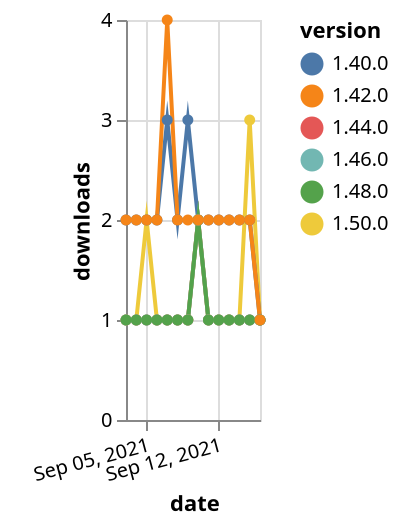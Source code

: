{"$schema": "https://vega.github.io/schema/vega-lite/v5.json", "description": "A simple bar chart with embedded data.", "data": {"values": [{"date": "2021-09-03", "total": 167, "delta": 1, "version": "1.50.0"}, {"date": "2021-09-04", "total": 168, "delta": 1, "version": "1.50.0"}, {"date": "2021-09-05", "total": 170, "delta": 2, "version": "1.50.0"}, {"date": "2021-09-06", "total": 171, "delta": 1, "version": "1.50.0"}, {"date": "2021-09-07", "total": 172, "delta": 1, "version": "1.50.0"}, {"date": "2021-09-08", "total": 173, "delta": 1, "version": "1.50.0"}, {"date": "2021-09-09", "total": 174, "delta": 1, "version": "1.50.0"}, {"date": "2021-09-10", "total": 176, "delta": 2, "version": "1.50.0"}, {"date": "2021-09-11", "total": 177, "delta": 1, "version": "1.50.0"}, {"date": "2021-09-12", "total": 178, "delta": 1, "version": "1.50.0"}, {"date": "2021-09-13", "total": 179, "delta": 1, "version": "1.50.0"}, {"date": "2021-09-14", "total": 180, "delta": 1, "version": "1.50.0"}, {"date": "2021-09-15", "total": 183, "delta": 3, "version": "1.50.0"}, {"date": "2021-09-16", "total": 184, "delta": 1, "version": "1.50.0"}, {"date": "2021-09-03", "total": 227, "delta": 1, "version": "1.44.0"}, {"date": "2021-09-04", "total": 228, "delta": 1, "version": "1.44.0"}, {"date": "2021-09-05", "total": 229, "delta": 1, "version": "1.44.0"}, {"date": "2021-09-06", "total": 230, "delta": 1, "version": "1.44.0"}, {"date": "2021-09-07", "total": 231, "delta": 1, "version": "1.44.0"}, {"date": "2021-09-08", "total": 232, "delta": 1, "version": "1.44.0"}, {"date": "2021-09-09", "total": 233, "delta": 1, "version": "1.44.0"}, {"date": "2021-09-10", "total": 235, "delta": 2, "version": "1.44.0"}, {"date": "2021-09-11", "total": 236, "delta": 1, "version": "1.44.0"}, {"date": "2021-09-12", "total": 237, "delta": 1, "version": "1.44.0"}, {"date": "2021-09-13", "total": 238, "delta": 1, "version": "1.44.0"}, {"date": "2021-09-14", "total": 239, "delta": 1, "version": "1.44.0"}, {"date": "2021-09-15", "total": 240, "delta": 1, "version": "1.44.0"}, {"date": "2021-09-16", "total": 241, "delta": 1, "version": "1.44.0"}, {"date": "2021-09-03", "total": 2338, "delta": 2, "version": "1.40.0"}, {"date": "2021-09-04", "total": 2340, "delta": 2, "version": "1.40.0"}, {"date": "2021-09-05", "total": 2342, "delta": 2, "version": "1.40.0"}, {"date": "2021-09-06", "total": 2344, "delta": 2, "version": "1.40.0"}, {"date": "2021-09-07", "total": 2347, "delta": 3, "version": "1.40.0"}, {"date": "2021-09-08", "total": 2349, "delta": 2, "version": "1.40.0"}, {"date": "2021-09-09", "total": 2352, "delta": 3, "version": "1.40.0"}, {"date": "2021-09-10", "total": 2354, "delta": 2, "version": "1.40.0"}, {"date": "2021-09-11", "total": 2356, "delta": 2, "version": "1.40.0"}, {"date": "2021-09-12", "total": 2358, "delta": 2, "version": "1.40.0"}, {"date": "2021-09-13", "total": 2360, "delta": 2, "version": "1.40.0"}, {"date": "2021-09-14", "total": 2362, "delta": 2, "version": "1.40.0"}, {"date": "2021-09-15", "total": 2364, "delta": 2, "version": "1.40.0"}, {"date": "2021-09-16", "total": 2365, "delta": 1, "version": "1.40.0"}, {"date": "2021-09-03", "total": 190, "delta": 1, "version": "1.46.0"}, {"date": "2021-09-04", "total": 191, "delta": 1, "version": "1.46.0"}, {"date": "2021-09-05", "total": 192, "delta": 1, "version": "1.46.0"}, {"date": "2021-09-06", "total": 193, "delta": 1, "version": "1.46.0"}, {"date": "2021-09-07", "total": 194, "delta": 1, "version": "1.46.0"}, {"date": "2021-09-08", "total": 195, "delta": 1, "version": "1.46.0"}, {"date": "2021-09-09", "total": 196, "delta": 1, "version": "1.46.0"}, {"date": "2021-09-10", "total": 198, "delta": 2, "version": "1.46.0"}, {"date": "2021-09-11", "total": 199, "delta": 1, "version": "1.46.0"}, {"date": "2021-09-12", "total": 200, "delta": 1, "version": "1.46.0"}, {"date": "2021-09-13", "total": 201, "delta": 1, "version": "1.46.0"}, {"date": "2021-09-14", "total": 202, "delta": 1, "version": "1.46.0"}, {"date": "2021-09-15", "total": 203, "delta": 1, "version": "1.46.0"}, {"date": "2021-09-16", "total": 204, "delta": 1, "version": "1.46.0"}, {"date": "2021-09-03", "total": 191, "delta": 1, "version": "1.48.0"}, {"date": "2021-09-04", "total": 192, "delta": 1, "version": "1.48.0"}, {"date": "2021-09-05", "total": 193, "delta": 1, "version": "1.48.0"}, {"date": "2021-09-06", "total": 194, "delta": 1, "version": "1.48.0"}, {"date": "2021-09-07", "total": 195, "delta": 1, "version": "1.48.0"}, {"date": "2021-09-08", "total": 196, "delta": 1, "version": "1.48.0"}, {"date": "2021-09-09", "total": 197, "delta": 1, "version": "1.48.0"}, {"date": "2021-09-10", "total": 199, "delta": 2, "version": "1.48.0"}, {"date": "2021-09-11", "total": 200, "delta": 1, "version": "1.48.0"}, {"date": "2021-09-12", "total": 201, "delta": 1, "version": "1.48.0"}, {"date": "2021-09-13", "total": 202, "delta": 1, "version": "1.48.0"}, {"date": "2021-09-14", "total": 203, "delta": 1, "version": "1.48.0"}, {"date": "2021-09-15", "total": 204, "delta": 1, "version": "1.48.0"}, {"date": "2021-09-16", "total": 205, "delta": 1, "version": "1.48.0"}, {"date": "2021-09-03", "total": 2389, "delta": 2, "version": "1.42.0"}, {"date": "2021-09-04", "total": 2391, "delta": 2, "version": "1.42.0"}, {"date": "2021-09-05", "total": 2393, "delta": 2, "version": "1.42.0"}, {"date": "2021-09-06", "total": 2395, "delta": 2, "version": "1.42.0"}, {"date": "2021-09-07", "total": 2399, "delta": 4, "version": "1.42.0"}, {"date": "2021-09-08", "total": 2401, "delta": 2, "version": "1.42.0"}, {"date": "2021-09-09", "total": 2403, "delta": 2, "version": "1.42.0"}, {"date": "2021-09-10", "total": 2405, "delta": 2, "version": "1.42.0"}, {"date": "2021-09-11", "total": 2407, "delta": 2, "version": "1.42.0"}, {"date": "2021-09-12", "total": 2409, "delta": 2, "version": "1.42.0"}, {"date": "2021-09-13", "total": 2411, "delta": 2, "version": "1.42.0"}, {"date": "2021-09-14", "total": 2413, "delta": 2, "version": "1.42.0"}, {"date": "2021-09-15", "total": 2415, "delta": 2, "version": "1.42.0"}, {"date": "2021-09-16", "total": 2416, "delta": 1, "version": "1.42.0"}]}, "width": "container", "mark": {"type": "line", "point": {"filled": true}}, "encoding": {"x": {"field": "date", "type": "temporal", "timeUnit": "yearmonthdate", "title": "date", "axis": {"labelAngle": -15}}, "y": {"field": "delta", "type": "quantitative", "title": "downloads"}, "color": {"field": "version", "type": "nominal"}, "tooltip": {"field": "delta"}}}